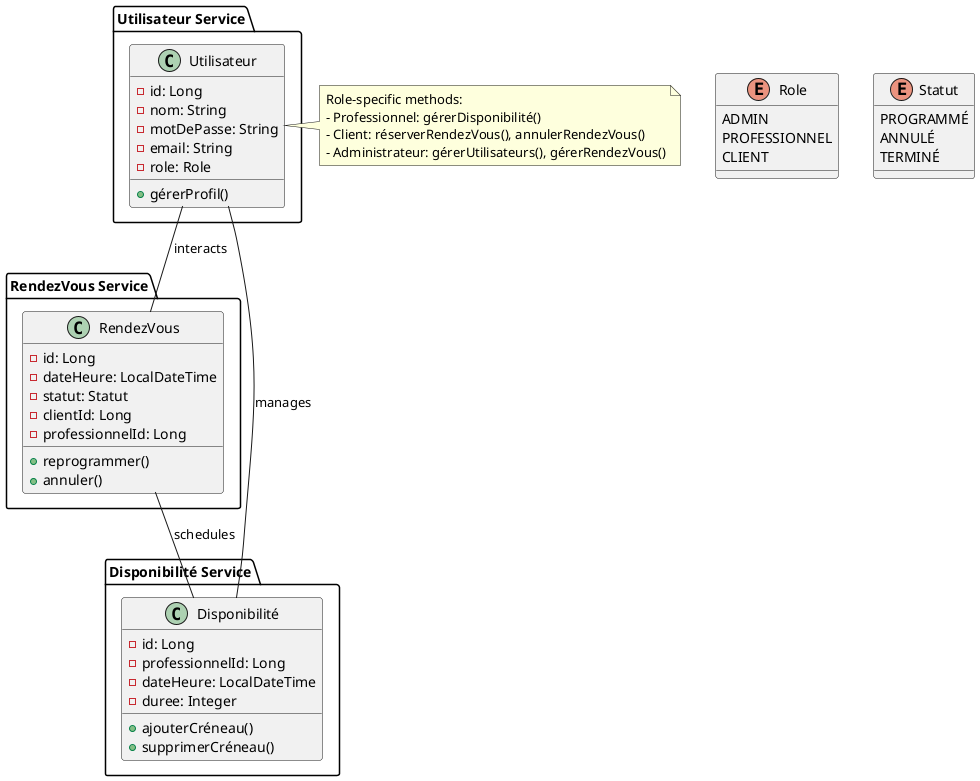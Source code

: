 @startuml

enum Role {
    ADMIN
    PROFESSIONNEL
    CLIENT
}

enum Statut {
    PROGRAMMÉ
    ANNULÉ
    TERMINÉ
}

package "Utilisateur Service" {
    class Utilisateur {
        - id: Long
        - nom: String
        - motDePasse: String
        - email: String
        - role: Role
        + gérerProfil()
    }
}

package "RendezVous Service" {
    class RendezVous {
        - id: Long
        - dateHeure: LocalDateTime
        - statut: Statut
        - clientId: Long
        - professionnelId: Long
        + reprogrammer()
        + annuler()
    }
}

package "Disponibilité Service" {
    class Disponibilité {
        - id: Long
        - professionnelId: Long
        - dateHeure: LocalDateTime
        - duree: Integer
        + ajouterCréneau()
        + supprimerCréneau()
    }
}

note right of Utilisateur
    Role-specific methods:
    - Professionnel: gérerDisponibilité()
    - Client: réserverRendezVous(), annulerRendezVous()
    - Administrateur: gérerUtilisateurs(), gérerRendezVous()
end note

Utilisateur -- RendezVous : interacts
Utilisateur -- Disponibilité : manages
RendezVous -- Disponibilité : schedules

@enduml
